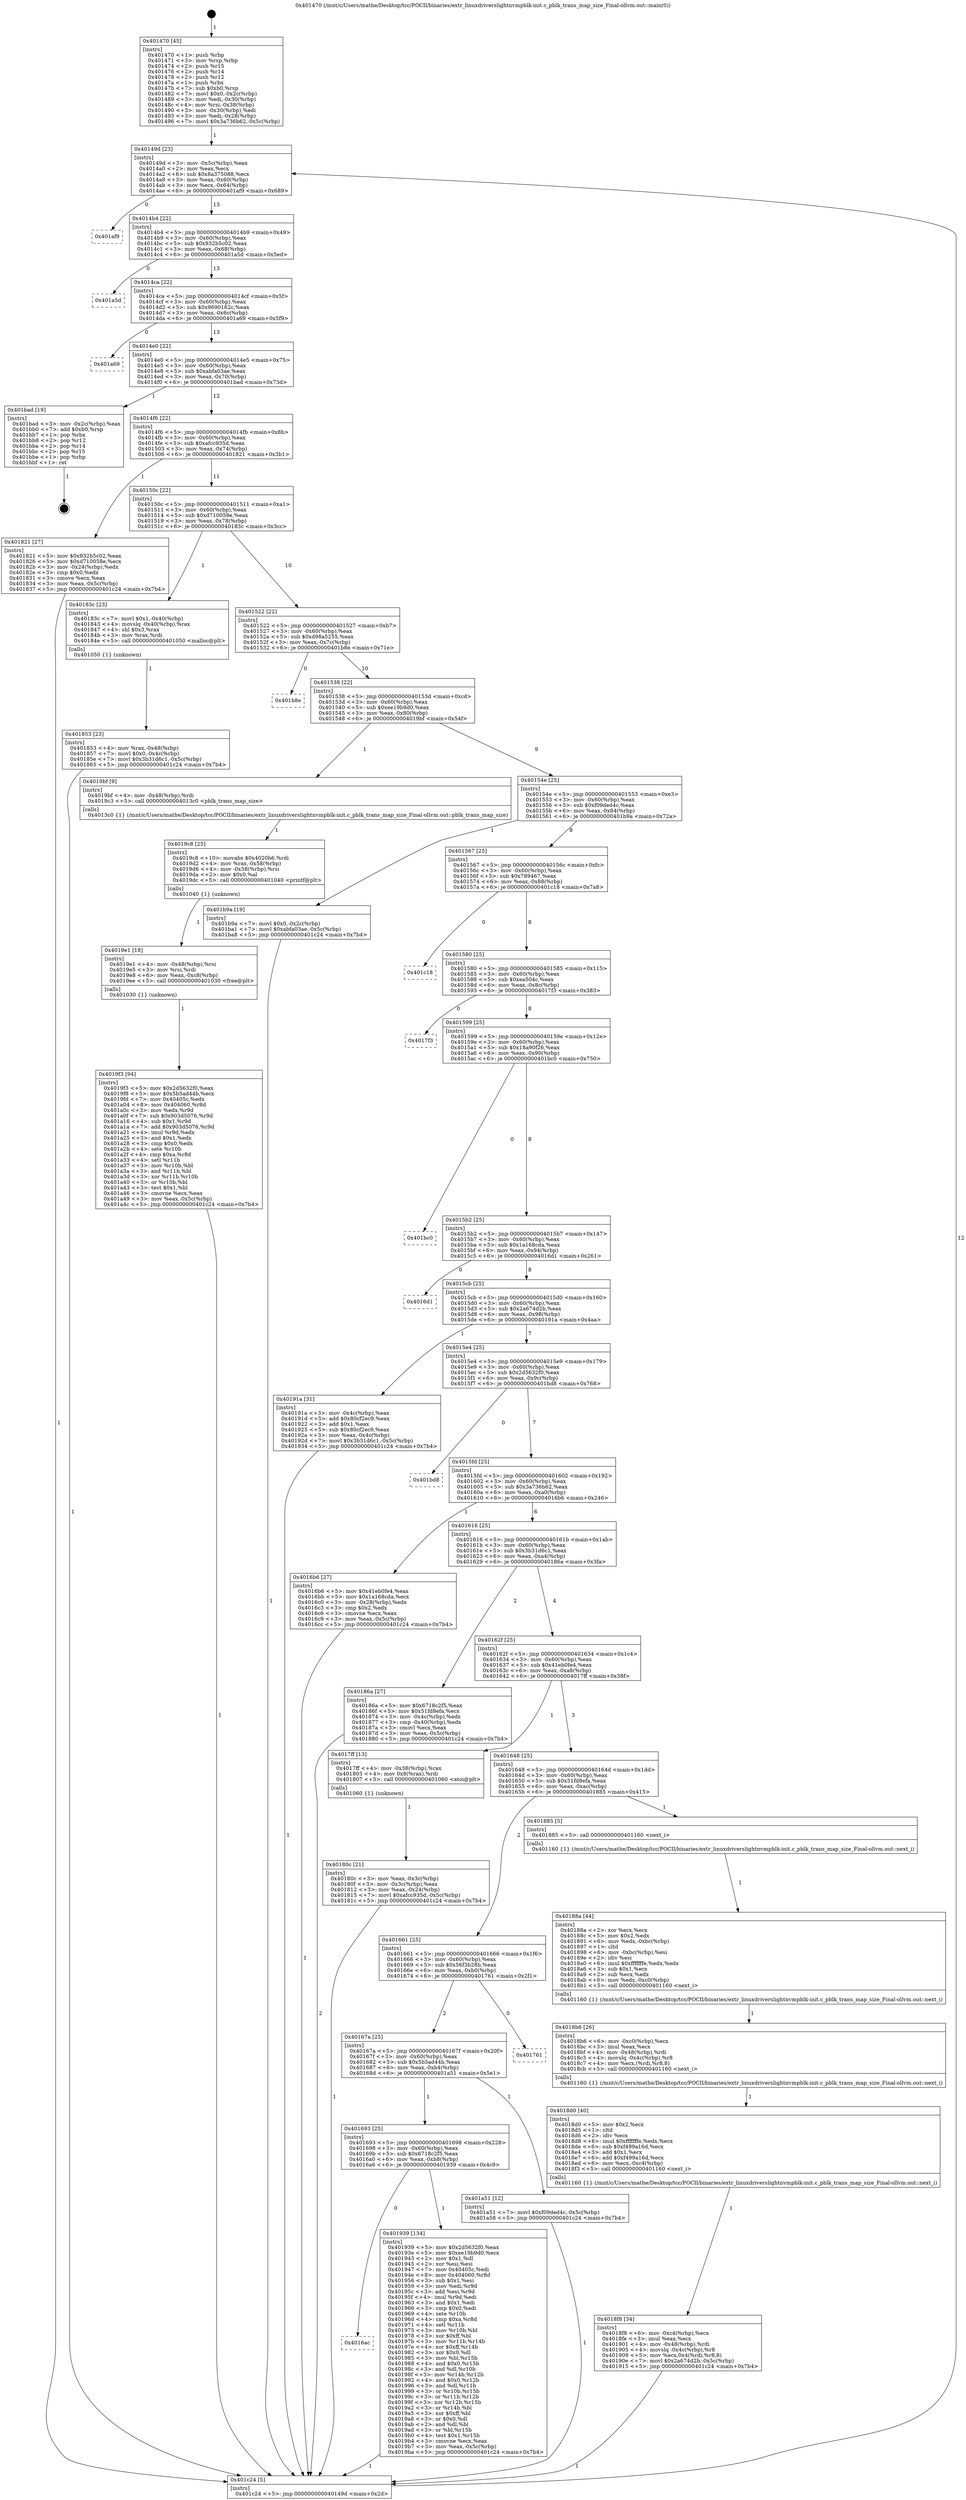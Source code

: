 digraph "0x401470" {
  label = "0x401470 (/mnt/c/Users/mathe/Desktop/tcc/POCII/binaries/extr_linuxdriverslightnvmpblk-init.c_pblk_trans_map_size_Final-ollvm.out::main(0))"
  labelloc = "t"
  node[shape=record]

  Entry [label="",width=0.3,height=0.3,shape=circle,fillcolor=black,style=filled]
  "0x40149d" [label="{
     0x40149d [23]\l
     | [instrs]\l
     &nbsp;&nbsp;0x40149d \<+3\>: mov -0x5c(%rbp),%eax\l
     &nbsp;&nbsp;0x4014a0 \<+2\>: mov %eax,%ecx\l
     &nbsp;&nbsp;0x4014a2 \<+6\>: sub $0x8a375088,%ecx\l
     &nbsp;&nbsp;0x4014a8 \<+3\>: mov %eax,-0x60(%rbp)\l
     &nbsp;&nbsp;0x4014ab \<+3\>: mov %ecx,-0x64(%rbp)\l
     &nbsp;&nbsp;0x4014ae \<+6\>: je 0000000000401af9 \<main+0x689\>\l
  }"]
  "0x401af9" [label="{
     0x401af9\l
  }", style=dashed]
  "0x4014b4" [label="{
     0x4014b4 [22]\l
     | [instrs]\l
     &nbsp;&nbsp;0x4014b4 \<+5\>: jmp 00000000004014b9 \<main+0x49\>\l
     &nbsp;&nbsp;0x4014b9 \<+3\>: mov -0x60(%rbp),%eax\l
     &nbsp;&nbsp;0x4014bc \<+5\>: sub $0x932b5c02,%eax\l
     &nbsp;&nbsp;0x4014c1 \<+3\>: mov %eax,-0x68(%rbp)\l
     &nbsp;&nbsp;0x4014c4 \<+6\>: je 0000000000401a5d \<main+0x5ed\>\l
  }"]
  Exit [label="",width=0.3,height=0.3,shape=circle,fillcolor=black,style=filled,peripheries=2]
  "0x401a5d" [label="{
     0x401a5d\l
  }", style=dashed]
  "0x4014ca" [label="{
     0x4014ca [22]\l
     | [instrs]\l
     &nbsp;&nbsp;0x4014ca \<+5\>: jmp 00000000004014cf \<main+0x5f\>\l
     &nbsp;&nbsp;0x4014cf \<+3\>: mov -0x60(%rbp),%eax\l
     &nbsp;&nbsp;0x4014d2 \<+5\>: sub $0x9690162c,%eax\l
     &nbsp;&nbsp;0x4014d7 \<+3\>: mov %eax,-0x6c(%rbp)\l
     &nbsp;&nbsp;0x4014da \<+6\>: je 0000000000401a69 \<main+0x5f9\>\l
  }"]
  "0x4019f3" [label="{
     0x4019f3 [94]\l
     | [instrs]\l
     &nbsp;&nbsp;0x4019f3 \<+5\>: mov $0x2d5632f0,%eax\l
     &nbsp;&nbsp;0x4019f8 \<+5\>: mov $0x5b5ad44b,%ecx\l
     &nbsp;&nbsp;0x4019fd \<+7\>: mov 0x40405c,%edx\l
     &nbsp;&nbsp;0x401a04 \<+8\>: mov 0x404060,%r8d\l
     &nbsp;&nbsp;0x401a0c \<+3\>: mov %edx,%r9d\l
     &nbsp;&nbsp;0x401a0f \<+7\>: sub $0x903d5076,%r9d\l
     &nbsp;&nbsp;0x401a16 \<+4\>: sub $0x1,%r9d\l
     &nbsp;&nbsp;0x401a1a \<+7\>: add $0x903d5076,%r9d\l
     &nbsp;&nbsp;0x401a21 \<+4\>: imul %r9d,%edx\l
     &nbsp;&nbsp;0x401a25 \<+3\>: and $0x1,%edx\l
     &nbsp;&nbsp;0x401a28 \<+3\>: cmp $0x0,%edx\l
     &nbsp;&nbsp;0x401a2b \<+4\>: sete %r10b\l
     &nbsp;&nbsp;0x401a2f \<+4\>: cmp $0xa,%r8d\l
     &nbsp;&nbsp;0x401a33 \<+4\>: setl %r11b\l
     &nbsp;&nbsp;0x401a37 \<+3\>: mov %r10b,%bl\l
     &nbsp;&nbsp;0x401a3a \<+3\>: and %r11b,%bl\l
     &nbsp;&nbsp;0x401a3d \<+3\>: xor %r11b,%r10b\l
     &nbsp;&nbsp;0x401a40 \<+3\>: or %r10b,%bl\l
     &nbsp;&nbsp;0x401a43 \<+3\>: test $0x1,%bl\l
     &nbsp;&nbsp;0x401a46 \<+3\>: cmovne %ecx,%eax\l
     &nbsp;&nbsp;0x401a49 \<+3\>: mov %eax,-0x5c(%rbp)\l
     &nbsp;&nbsp;0x401a4c \<+5\>: jmp 0000000000401c24 \<main+0x7b4\>\l
  }"]
  "0x401a69" [label="{
     0x401a69\l
  }", style=dashed]
  "0x4014e0" [label="{
     0x4014e0 [22]\l
     | [instrs]\l
     &nbsp;&nbsp;0x4014e0 \<+5\>: jmp 00000000004014e5 \<main+0x75\>\l
     &nbsp;&nbsp;0x4014e5 \<+3\>: mov -0x60(%rbp),%eax\l
     &nbsp;&nbsp;0x4014e8 \<+5\>: sub $0xabfa03ae,%eax\l
     &nbsp;&nbsp;0x4014ed \<+3\>: mov %eax,-0x70(%rbp)\l
     &nbsp;&nbsp;0x4014f0 \<+6\>: je 0000000000401bad \<main+0x73d\>\l
  }"]
  "0x4019e1" [label="{
     0x4019e1 [18]\l
     | [instrs]\l
     &nbsp;&nbsp;0x4019e1 \<+4\>: mov -0x48(%rbp),%rsi\l
     &nbsp;&nbsp;0x4019e5 \<+3\>: mov %rsi,%rdi\l
     &nbsp;&nbsp;0x4019e8 \<+6\>: mov %eax,-0xc8(%rbp)\l
     &nbsp;&nbsp;0x4019ee \<+5\>: call 0000000000401030 \<free@plt\>\l
     | [calls]\l
     &nbsp;&nbsp;0x401030 \{1\} (unknown)\l
  }"]
  "0x401bad" [label="{
     0x401bad [19]\l
     | [instrs]\l
     &nbsp;&nbsp;0x401bad \<+3\>: mov -0x2c(%rbp),%eax\l
     &nbsp;&nbsp;0x401bb0 \<+7\>: add $0xb0,%rsp\l
     &nbsp;&nbsp;0x401bb7 \<+1\>: pop %rbx\l
     &nbsp;&nbsp;0x401bb8 \<+2\>: pop %r12\l
     &nbsp;&nbsp;0x401bba \<+2\>: pop %r14\l
     &nbsp;&nbsp;0x401bbc \<+2\>: pop %r15\l
     &nbsp;&nbsp;0x401bbe \<+1\>: pop %rbp\l
     &nbsp;&nbsp;0x401bbf \<+1\>: ret\l
  }"]
  "0x4014f6" [label="{
     0x4014f6 [22]\l
     | [instrs]\l
     &nbsp;&nbsp;0x4014f6 \<+5\>: jmp 00000000004014fb \<main+0x8b\>\l
     &nbsp;&nbsp;0x4014fb \<+3\>: mov -0x60(%rbp),%eax\l
     &nbsp;&nbsp;0x4014fe \<+5\>: sub $0xafcc935d,%eax\l
     &nbsp;&nbsp;0x401503 \<+3\>: mov %eax,-0x74(%rbp)\l
     &nbsp;&nbsp;0x401506 \<+6\>: je 0000000000401821 \<main+0x3b1\>\l
  }"]
  "0x4019c8" [label="{
     0x4019c8 [25]\l
     | [instrs]\l
     &nbsp;&nbsp;0x4019c8 \<+10\>: movabs $0x4020b6,%rdi\l
     &nbsp;&nbsp;0x4019d2 \<+4\>: mov %rax,-0x58(%rbp)\l
     &nbsp;&nbsp;0x4019d6 \<+4\>: mov -0x58(%rbp),%rsi\l
     &nbsp;&nbsp;0x4019da \<+2\>: mov $0x0,%al\l
     &nbsp;&nbsp;0x4019dc \<+5\>: call 0000000000401040 \<printf@plt\>\l
     | [calls]\l
     &nbsp;&nbsp;0x401040 \{1\} (unknown)\l
  }"]
  "0x401821" [label="{
     0x401821 [27]\l
     | [instrs]\l
     &nbsp;&nbsp;0x401821 \<+5\>: mov $0x932b5c02,%eax\l
     &nbsp;&nbsp;0x401826 \<+5\>: mov $0xd710058e,%ecx\l
     &nbsp;&nbsp;0x40182b \<+3\>: mov -0x24(%rbp),%edx\l
     &nbsp;&nbsp;0x40182e \<+3\>: cmp $0x0,%edx\l
     &nbsp;&nbsp;0x401831 \<+3\>: cmove %ecx,%eax\l
     &nbsp;&nbsp;0x401834 \<+3\>: mov %eax,-0x5c(%rbp)\l
     &nbsp;&nbsp;0x401837 \<+5\>: jmp 0000000000401c24 \<main+0x7b4\>\l
  }"]
  "0x40150c" [label="{
     0x40150c [22]\l
     | [instrs]\l
     &nbsp;&nbsp;0x40150c \<+5\>: jmp 0000000000401511 \<main+0xa1\>\l
     &nbsp;&nbsp;0x401511 \<+3\>: mov -0x60(%rbp),%eax\l
     &nbsp;&nbsp;0x401514 \<+5\>: sub $0xd710058e,%eax\l
     &nbsp;&nbsp;0x401519 \<+3\>: mov %eax,-0x78(%rbp)\l
     &nbsp;&nbsp;0x40151c \<+6\>: je 000000000040183c \<main+0x3cc\>\l
  }"]
  "0x4016ac" [label="{
     0x4016ac\l
  }", style=dashed]
  "0x40183c" [label="{
     0x40183c [23]\l
     | [instrs]\l
     &nbsp;&nbsp;0x40183c \<+7\>: movl $0x1,-0x40(%rbp)\l
     &nbsp;&nbsp;0x401843 \<+4\>: movslq -0x40(%rbp),%rax\l
     &nbsp;&nbsp;0x401847 \<+4\>: shl $0x3,%rax\l
     &nbsp;&nbsp;0x40184b \<+3\>: mov %rax,%rdi\l
     &nbsp;&nbsp;0x40184e \<+5\>: call 0000000000401050 \<malloc@plt\>\l
     | [calls]\l
     &nbsp;&nbsp;0x401050 \{1\} (unknown)\l
  }"]
  "0x401522" [label="{
     0x401522 [22]\l
     | [instrs]\l
     &nbsp;&nbsp;0x401522 \<+5\>: jmp 0000000000401527 \<main+0xb7\>\l
     &nbsp;&nbsp;0x401527 \<+3\>: mov -0x60(%rbp),%eax\l
     &nbsp;&nbsp;0x40152a \<+5\>: sub $0xd98a5255,%eax\l
     &nbsp;&nbsp;0x40152f \<+3\>: mov %eax,-0x7c(%rbp)\l
     &nbsp;&nbsp;0x401532 \<+6\>: je 0000000000401b8e \<main+0x71e\>\l
  }"]
  "0x401939" [label="{
     0x401939 [134]\l
     | [instrs]\l
     &nbsp;&nbsp;0x401939 \<+5\>: mov $0x2d5632f0,%eax\l
     &nbsp;&nbsp;0x40193e \<+5\>: mov $0xee19b9d0,%ecx\l
     &nbsp;&nbsp;0x401943 \<+2\>: mov $0x1,%dl\l
     &nbsp;&nbsp;0x401945 \<+2\>: xor %esi,%esi\l
     &nbsp;&nbsp;0x401947 \<+7\>: mov 0x40405c,%edi\l
     &nbsp;&nbsp;0x40194e \<+8\>: mov 0x404060,%r8d\l
     &nbsp;&nbsp;0x401956 \<+3\>: sub $0x1,%esi\l
     &nbsp;&nbsp;0x401959 \<+3\>: mov %edi,%r9d\l
     &nbsp;&nbsp;0x40195c \<+3\>: add %esi,%r9d\l
     &nbsp;&nbsp;0x40195f \<+4\>: imul %r9d,%edi\l
     &nbsp;&nbsp;0x401963 \<+3\>: and $0x1,%edi\l
     &nbsp;&nbsp;0x401966 \<+3\>: cmp $0x0,%edi\l
     &nbsp;&nbsp;0x401969 \<+4\>: sete %r10b\l
     &nbsp;&nbsp;0x40196d \<+4\>: cmp $0xa,%r8d\l
     &nbsp;&nbsp;0x401971 \<+4\>: setl %r11b\l
     &nbsp;&nbsp;0x401975 \<+3\>: mov %r10b,%bl\l
     &nbsp;&nbsp;0x401978 \<+3\>: xor $0xff,%bl\l
     &nbsp;&nbsp;0x40197b \<+3\>: mov %r11b,%r14b\l
     &nbsp;&nbsp;0x40197e \<+4\>: xor $0xff,%r14b\l
     &nbsp;&nbsp;0x401982 \<+3\>: xor $0x0,%dl\l
     &nbsp;&nbsp;0x401985 \<+3\>: mov %bl,%r15b\l
     &nbsp;&nbsp;0x401988 \<+4\>: and $0x0,%r15b\l
     &nbsp;&nbsp;0x40198c \<+3\>: and %dl,%r10b\l
     &nbsp;&nbsp;0x40198f \<+3\>: mov %r14b,%r12b\l
     &nbsp;&nbsp;0x401992 \<+4\>: and $0x0,%r12b\l
     &nbsp;&nbsp;0x401996 \<+3\>: and %dl,%r11b\l
     &nbsp;&nbsp;0x401999 \<+3\>: or %r10b,%r15b\l
     &nbsp;&nbsp;0x40199c \<+3\>: or %r11b,%r12b\l
     &nbsp;&nbsp;0x40199f \<+3\>: xor %r12b,%r15b\l
     &nbsp;&nbsp;0x4019a2 \<+3\>: or %r14b,%bl\l
     &nbsp;&nbsp;0x4019a5 \<+3\>: xor $0xff,%bl\l
     &nbsp;&nbsp;0x4019a8 \<+3\>: or $0x0,%dl\l
     &nbsp;&nbsp;0x4019ab \<+2\>: and %dl,%bl\l
     &nbsp;&nbsp;0x4019ad \<+3\>: or %bl,%r15b\l
     &nbsp;&nbsp;0x4019b0 \<+4\>: test $0x1,%r15b\l
     &nbsp;&nbsp;0x4019b4 \<+3\>: cmovne %ecx,%eax\l
     &nbsp;&nbsp;0x4019b7 \<+3\>: mov %eax,-0x5c(%rbp)\l
     &nbsp;&nbsp;0x4019ba \<+5\>: jmp 0000000000401c24 \<main+0x7b4\>\l
  }"]
  "0x401b8e" [label="{
     0x401b8e\l
  }", style=dashed]
  "0x401538" [label="{
     0x401538 [22]\l
     | [instrs]\l
     &nbsp;&nbsp;0x401538 \<+5\>: jmp 000000000040153d \<main+0xcd\>\l
     &nbsp;&nbsp;0x40153d \<+3\>: mov -0x60(%rbp),%eax\l
     &nbsp;&nbsp;0x401540 \<+5\>: sub $0xee19b9d0,%eax\l
     &nbsp;&nbsp;0x401545 \<+3\>: mov %eax,-0x80(%rbp)\l
     &nbsp;&nbsp;0x401548 \<+6\>: je 00000000004019bf \<main+0x54f\>\l
  }"]
  "0x401693" [label="{
     0x401693 [25]\l
     | [instrs]\l
     &nbsp;&nbsp;0x401693 \<+5\>: jmp 0000000000401698 \<main+0x228\>\l
     &nbsp;&nbsp;0x401698 \<+3\>: mov -0x60(%rbp),%eax\l
     &nbsp;&nbsp;0x40169b \<+5\>: sub $0x6718c2f5,%eax\l
     &nbsp;&nbsp;0x4016a0 \<+6\>: mov %eax,-0xb8(%rbp)\l
     &nbsp;&nbsp;0x4016a6 \<+6\>: je 0000000000401939 \<main+0x4c9\>\l
  }"]
  "0x4019bf" [label="{
     0x4019bf [9]\l
     | [instrs]\l
     &nbsp;&nbsp;0x4019bf \<+4\>: mov -0x48(%rbp),%rdi\l
     &nbsp;&nbsp;0x4019c3 \<+5\>: call 00000000004013c0 \<pblk_trans_map_size\>\l
     | [calls]\l
     &nbsp;&nbsp;0x4013c0 \{1\} (/mnt/c/Users/mathe/Desktop/tcc/POCII/binaries/extr_linuxdriverslightnvmpblk-init.c_pblk_trans_map_size_Final-ollvm.out::pblk_trans_map_size)\l
  }"]
  "0x40154e" [label="{
     0x40154e [25]\l
     | [instrs]\l
     &nbsp;&nbsp;0x40154e \<+5\>: jmp 0000000000401553 \<main+0xe3\>\l
     &nbsp;&nbsp;0x401553 \<+3\>: mov -0x60(%rbp),%eax\l
     &nbsp;&nbsp;0x401556 \<+5\>: sub $0xf09ded4c,%eax\l
     &nbsp;&nbsp;0x40155b \<+6\>: mov %eax,-0x84(%rbp)\l
     &nbsp;&nbsp;0x401561 \<+6\>: je 0000000000401b9a \<main+0x72a\>\l
  }"]
  "0x401a51" [label="{
     0x401a51 [12]\l
     | [instrs]\l
     &nbsp;&nbsp;0x401a51 \<+7\>: movl $0xf09ded4c,-0x5c(%rbp)\l
     &nbsp;&nbsp;0x401a58 \<+5\>: jmp 0000000000401c24 \<main+0x7b4\>\l
  }"]
  "0x401b9a" [label="{
     0x401b9a [19]\l
     | [instrs]\l
     &nbsp;&nbsp;0x401b9a \<+7\>: movl $0x0,-0x2c(%rbp)\l
     &nbsp;&nbsp;0x401ba1 \<+7\>: movl $0xabfa03ae,-0x5c(%rbp)\l
     &nbsp;&nbsp;0x401ba8 \<+5\>: jmp 0000000000401c24 \<main+0x7b4\>\l
  }"]
  "0x401567" [label="{
     0x401567 [25]\l
     | [instrs]\l
     &nbsp;&nbsp;0x401567 \<+5\>: jmp 000000000040156c \<main+0xfc\>\l
     &nbsp;&nbsp;0x40156c \<+3\>: mov -0x60(%rbp),%eax\l
     &nbsp;&nbsp;0x40156f \<+5\>: sub $0x789467,%eax\l
     &nbsp;&nbsp;0x401574 \<+6\>: mov %eax,-0x88(%rbp)\l
     &nbsp;&nbsp;0x40157a \<+6\>: je 0000000000401c18 \<main+0x7a8\>\l
  }"]
  "0x40167a" [label="{
     0x40167a [25]\l
     | [instrs]\l
     &nbsp;&nbsp;0x40167a \<+5\>: jmp 000000000040167f \<main+0x20f\>\l
     &nbsp;&nbsp;0x40167f \<+3\>: mov -0x60(%rbp),%eax\l
     &nbsp;&nbsp;0x401682 \<+5\>: sub $0x5b5ad44b,%eax\l
     &nbsp;&nbsp;0x401687 \<+6\>: mov %eax,-0xb4(%rbp)\l
     &nbsp;&nbsp;0x40168d \<+6\>: je 0000000000401a51 \<main+0x5e1\>\l
  }"]
  "0x401c18" [label="{
     0x401c18\l
  }", style=dashed]
  "0x401580" [label="{
     0x401580 [25]\l
     | [instrs]\l
     &nbsp;&nbsp;0x401580 \<+5\>: jmp 0000000000401585 \<main+0x115\>\l
     &nbsp;&nbsp;0x401585 \<+3\>: mov -0x60(%rbp),%eax\l
     &nbsp;&nbsp;0x401588 \<+5\>: sub $0xea504c,%eax\l
     &nbsp;&nbsp;0x40158d \<+6\>: mov %eax,-0x8c(%rbp)\l
     &nbsp;&nbsp;0x401593 \<+6\>: je 00000000004017f3 \<main+0x383\>\l
  }"]
  "0x401761" [label="{
     0x401761\l
  }", style=dashed]
  "0x4017f3" [label="{
     0x4017f3\l
  }", style=dashed]
  "0x401599" [label="{
     0x401599 [25]\l
     | [instrs]\l
     &nbsp;&nbsp;0x401599 \<+5\>: jmp 000000000040159e \<main+0x12e\>\l
     &nbsp;&nbsp;0x40159e \<+3\>: mov -0x60(%rbp),%eax\l
     &nbsp;&nbsp;0x4015a1 \<+5\>: sub $0x18a90f26,%eax\l
     &nbsp;&nbsp;0x4015a6 \<+6\>: mov %eax,-0x90(%rbp)\l
     &nbsp;&nbsp;0x4015ac \<+6\>: je 0000000000401bc0 \<main+0x750\>\l
  }"]
  "0x4018f8" [label="{
     0x4018f8 [34]\l
     | [instrs]\l
     &nbsp;&nbsp;0x4018f8 \<+6\>: mov -0xc4(%rbp),%ecx\l
     &nbsp;&nbsp;0x4018fe \<+3\>: imul %eax,%ecx\l
     &nbsp;&nbsp;0x401901 \<+4\>: mov -0x48(%rbp),%rdi\l
     &nbsp;&nbsp;0x401905 \<+4\>: movslq -0x4c(%rbp),%r8\l
     &nbsp;&nbsp;0x401909 \<+5\>: mov %ecx,0x4(%rdi,%r8,8)\l
     &nbsp;&nbsp;0x40190e \<+7\>: movl $0x2a674d2b,-0x5c(%rbp)\l
     &nbsp;&nbsp;0x401915 \<+5\>: jmp 0000000000401c24 \<main+0x7b4\>\l
  }"]
  "0x401bc0" [label="{
     0x401bc0\l
  }", style=dashed]
  "0x4015b2" [label="{
     0x4015b2 [25]\l
     | [instrs]\l
     &nbsp;&nbsp;0x4015b2 \<+5\>: jmp 00000000004015b7 \<main+0x147\>\l
     &nbsp;&nbsp;0x4015b7 \<+3\>: mov -0x60(%rbp),%eax\l
     &nbsp;&nbsp;0x4015ba \<+5\>: sub $0x1a168cda,%eax\l
     &nbsp;&nbsp;0x4015bf \<+6\>: mov %eax,-0x94(%rbp)\l
     &nbsp;&nbsp;0x4015c5 \<+6\>: je 00000000004016d1 \<main+0x261\>\l
  }"]
  "0x4018d0" [label="{
     0x4018d0 [40]\l
     | [instrs]\l
     &nbsp;&nbsp;0x4018d0 \<+5\>: mov $0x2,%ecx\l
     &nbsp;&nbsp;0x4018d5 \<+1\>: cltd\l
     &nbsp;&nbsp;0x4018d6 \<+2\>: idiv %ecx\l
     &nbsp;&nbsp;0x4018d8 \<+6\>: imul $0xfffffffe,%edx,%ecx\l
     &nbsp;&nbsp;0x4018de \<+6\>: sub $0xf499a16d,%ecx\l
     &nbsp;&nbsp;0x4018e4 \<+3\>: add $0x1,%ecx\l
     &nbsp;&nbsp;0x4018e7 \<+6\>: add $0xf499a16d,%ecx\l
     &nbsp;&nbsp;0x4018ed \<+6\>: mov %ecx,-0xc4(%rbp)\l
     &nbsp;&nbsp;0x4018f3 \<+5\>: call 0000000000401160 \<next_i\>\l
     | [calls]\l
     &nbsp;&nbsp;0x401160 \{1\} (/mnt/c/Users/mathe/Desktop/tcc/POCII/binaries/extr_linuxdriverslightnvmpblk-init.c_pblk_trans_map_size_Final-ollvm.out::next_i)\l
  }"]
  "0x4016d1" [label="{
     0x4016d1\l
  }", style=dashed]
  "0x4015cb" [label="{
     0x4015cb [25]\l
     | [instrs]\l
     &nbsp;&nbsp;0x4015cb \<+5\>: jmp 00000000004015d0 \<main+0x160\>\l
     &nbsp;&nbsp;0x4015d0 \<+3\>: mov -0x60(%rbp),%eax\l
     &nbsp;&nbsp;0x4015d3 \<+5\>: sub $0x2a674d2b,%eax\l
     &nbsp;&nbsp;0x4015d8 \<+6\>: mov %eax,-0x98(%rbp)\l
     &nbsp;&nbsp;0x4015de \<+6\>: je 000000000040191a \<main+0x4aa\>\l
  }"]
  "0x4018b6" [label="{
     0x4018b6 [26]\l
     | [instrs]\l
     &nbsp;&nbsp;0x4018b6 \<+6\>: mov -0xc0(%rbp),%ecx\l
     &nbsp;&nbsp;0x4018bc \<+3\>: imul %eax,%ecx\l
     &nbsp;&nbsp;0x4018bf \<+4\>: mov -0x48(%rbp),%rdi\l
     &nbsp;&nbsp;0x4018c3 \<+4\>: movslq -0x4c(%rbp),%r8\l
     &nbsp;&nbsp;0x4018c7 \<+4\>: mov %ecx,(%rdi,%r8,8)\l
     &nbsp;&nbsp;0x4018cb \<+5\>: call 0000000000401160 \<next_i\>\l
     | [calls]\l
     &nbsp;&nbsp;0x401160 \{1\} (/mnt/c/Users/mathe/Desktop/tcc/POCII/binaries/extr_linuxdriverslightnvmpblk-init.c_pblk_trans_map_size_Final-ollvm.out::next_i)\l
  }"]
  "0x40191a" [label="{
     0x40191a [31]\l
     | [instrs]\l
     &nbsp;&nbsp;0x40191a \<+3\>: mov -0x4c(%rbp),%eax\l
     &nbsp;&nbsp;0x40191d \<+5\>: add $0x80cf2ec9,%eax\l
     &nbsp;&nbsp;0x401922 \<+3\>: add $0x1,%eax\l
     &nbsp;&nbsp;0x401925 \<+5\>: sub $0x80cf2ec9,%eax\l
     &nbsp;&nbsp;0x40192a \<+3\>: mov %eax,-0x4c(%rbp)\l
     &nbsp;&nbsp;0x40192d \<+7\>: movl $0x3b31d6c1,-0x5c(%rbp)\l
     &nbsp;&nbsp;0x401934 \<+5\>: jmp 0000000000401c24 \<main+0x7b4\>\l
  }"]
  "0x4015e4" [label="{
     0x4015e4 [25]\l
     | [instrs]\l
     &nbsp;&nbsp;0x4015e4 \<+5\>: jmp 00000000004015e9 \<main+0x179\>\l
     &nbsp;&nbsp;0x4015e9 \<+3\>: mov -0x60(%rbp),%eax\l
     &nbsp;&nbsp;0x4015ec \<+5\>: sub $0x2d5632f0,%eax\l
     &nbsp;&nbsp;0x4015f1 \<+6\>: mov %eax,-0x9c(%rbp)\l
     &nbsp;&nbsp;0x4015f7 \<+6\>: je 0000000000401bd8 \<main+0x768\>\l
  }"]
  "0x40188a" [label="{
     0x40188a [44]\l
     | [instrs]\l
     &nbsp;&nbsp;0x40188a \<+2\>: xor %ecx,%ecx\l
     &nbsp;&nbsp;0x40188c \<+5\>: mov $0x2,%edx\l
     &nbsp;&nbsp;0x401891 \<+6\>: mov %edx,-0xbc(%rbp)\l
     &nbsp;&nbsp;0x401897 \<+1\>: cltd\l
     &nbsp;&nbsp;0x401898 \<+6\>: mov -0xbc(%rbp),%esi\l
     &nbsp;&nbsp;0x40189e \<+2\>: idiv %esi\l
     &nbsp;&nbsp;0x4018a0 \<+6\>: imul $0xfffffffe,%edx,%edx\l
     &nbsp;&nbsp;0x4018a6 \<+3\>: sub $0x1,%ecx\l
     &nbsp;&nbsp;0x4018a9 \<+2\>: sub %ecx,%edx\l
     &nbsp;&nbsp;0x4018ab \<+6\>: mov %edx,-0xc0(%rbp)\l
     &nbsp;&nbsp;0x4018b1 \<+5\>: call 0000000000401160 \<next_i\>\l
     | [calls]\l
     &nbsp;&nbsp;0x401160 \{1\} (/mnt/c/Users/mathe/Desktop/tcc/POCII/binaries/extr_linuxdriverslightnvmpblk-init.c_pblk_trans_map_size_Final-ollvm.out::next_i)\l
  }"]
  "0x401bd8" [label="{
     0x401bd8\l
  }", style=dashed]
  "0x4015fd" [label="{
     0x4015fd [25]\l
     | [instrs]\l
     &nbsp;&nbsp;0x4015fd \<+5\>: jmp 0000000000401602 \<main+0x192\>\l
     &nbsp;&nbsp;0x401602 \<+3\>: mov -0x60(%rbp),%eax\l
     &nbsp;&nbsp;0x401605 \<+5\>: sub $0x3a736b62,%eax\l
     &nbsp;&nbsp;0x40160a \<+6\>: mov %eax,-0xa0(%rbp)\l
     &nbsp;&nbsp;0x401610 \<+6\>: je 00000000004016b6 \<main+0x246\>\l
  }"]
  "0x401661" [label="{
     0x401661 [25]\l
     | [instrs]\l
     &nbsp;&nbsp;0x401661 \<+5\>: jmp 0000000000401666 \<main+0x1f6\>\l
     &nbsp;&nbsp;0x401666 \<+3\>: mov -0x60(%rbp),%eax\l
     &nbsp;&nbsp;0x401669 \<+5\>: sub $0x56f3b28b,%eax\l
     &nbsp;&nbsp;0x40166e \<+6\>: mov %eax,-0xb0(%rbp)\l
     &nbsp;&nbsp;0x401674 \<+6\>: je 0000000000401761 \<main+0x2f1\>\l
  }"]
  "0x4016b6" [label="{
     0x4016b6 [27]\l
     | [instrs]\l
     &nbsp;&nbsp;0x4016b6 \<+5\>: mov $0x41eb0fe4,%eax\l
     &nbsp;&nbsp;0x4016bb \<+5\>: mov $0x1a168cda,%ecx\l
     &nbsp;&nbsp;0x4016c0 \<+3\>: mov -0x28(%rbp),%edx\l
     &nbsp;&nbsp;0x4016c3 \<+3\>: cmp $0x2,%edx\l
     &nbsp;&nbsp;0x4016c6 \<+3\>: cmovne %ecx,%eax\l
     &nbsp;&nbsp;0x4016c9 \<+3\>: mov %eax,-0x5c(%rbp)\l
     &nbsp;&nbsp;0x4016cc \<+5\>: jmp 0000000000401c24 \<main+0x7b4\>\l
  }"]
  "0x401616" [label="{
     0x401616 [25]\l
     | [instrs]\l
     &nbsp;&nbsp;0x401616 \<+5\>: jmp 000000000040161b \<main+0x1ab\>\l
     &nbsp;&nbsp;0x40161b \<+3\>: mov -0x60(%rbp),%eax\l
     &nbsp;&nbsp;0x40161e \<+5\>: sub $0x3b31d6c1,%eax\l
     &nbsp;&nbsp;0x401623 \<+6\>: mov %eax,-0xa4(%rbp)\l
     &nbsp;&nbsp;0x401629 \<+6\>: je 000000000040186a \<main+0x3fa\>\l
  }"]
  "0x401c24" [label="{
     0x401c24 [5]\l
     | [instrs]\l
     &nbsp;&nbsp;0x401c24 \<+5\>: jmp 000000000040149d \<main+0x2d\>\l
  }"]
  "0x401470" [label="{
     0x401470 [45]\l
     | [instrs]\l
     &nbsp;&nbsp;0x401470 \<+1\>: push %rbp\l
     &nbsp;&nbsp;0x401471 \<+3\>: mov %rsp,%rbp\l
     &nbsp;&nbsp;0x401474 \<+2\>: push %r15\l
     &nbsp;&nbsp;0x401476 \<+2\>: push %r14\l
     &nbsp;&nbsp;0x401478 \<+2\>: push %r12\l
     &nbsp;&nbsp;0x40147a \<+1\>: push %rbx\l
     &nbsp;&nbsp;0x40147b \<+7\>: sub $0xb0,%rsp\l
     &nbsp;&nbsp;0x401482 \<+7\>: movl $0x0,-0x2c(%rbp)\l
     &nbsp;&nbsp;0x401489 \<+3\>: mov %edi,-0x30(%rbp)\l
     &nbsp;&nbsp;0x40148c \<+4\>: mov %rsi,-0x38(%rbp)\l
     &nbsp;&nbsp;0x401490 \<+3\>: mov -0x30(%rbp),%edi\l
     &nbsp;&nbsp;0x401493 \<+3\>: mov %edi,-0x28(%rbp)\l
     &nbsp;&nbsp;0x401496 \<+7\>: movl $0x3a736b62,-0x5c(%rbp)\l
  }"]
  "0x401885" [label="{
     0x401885 [5]\l
     | [instrs]\l
     &nbsp;&nbsp;0x401885 \<+5\>: call 0000000000401160 \<next_i\>\l
     | [calls]\l
     &nbsp;&nbsp;0x401160 \{1\} (/mnt/c/Users/mathe/Desktop/tcc/POCII/binaries/extr_linuxdriverslightnvmpblk-init.c_pblk_trans_map_size_Final-ollvm.out::next_i)\l
  }"]
  "0x40186a" [label="{
     0x40186a [27]\l
     | [instrs]\l
     &nbsp;&nbsp;0x40186a \<+5\>: mov $0x6718c2f5,%eax\l
     &nbsp;&nbsp;0x40186f \<+5\>: mov $0x51fd8efa,%ecx\l
     &nbsp;&nbsp;0x401874 \<+3\>: mov -0x4c(%rbp),%edx\l
     &nbsp;&nbsp;0x401877 \<+3\>: cmp -0x40(%rbp),%edx\l
     &nbsp;&nbsp;0x40187a \<+3\>: cmovl %ecx,%eax\l
     &nbsp;&nbsp;0x40187d \<+3\>: mov %eax,-0x5c(%rbp)\l
     &nbsp;&nbsp;0x401880 \<+5\>: jmp 0000000000401c24 \<main+0x7b4\>\l
  }"]
  "0x40162f" [label="{
     0x40162f [25]\l
     | [instrs]\l
     &nbsp;&nbsp;0x40162f \<+5\>: jmp 0000000000401634 \<main+0x1c4\>\l
     &nbsp;&nbsp;0x401634 \<+3\>: mov -0x60(%rbp),%eax\l
     &nbsp;&nbsp;0x401637 \<+5\>: sub $0x41eb0fe4,%eax\l
     &nbsp;&nbsp;0x40163c \<+6\>: mov %eax,-0xa8(%rbp)\l
     &nbsp;&nbsp;0x401642 \<+6\>: je 00000000004017ff \<main+0x38f\>\l
  }"]
  "0x401853" [label="{
     0x401853 [23]\l
     | [instrs]\l
     &nbsp;&nbsp;0x401853 \<+4\>: mov %rax,-0x48(%rbp)\l
     &nbsp;&nbsp;0x401857 \<+7\>: movl $0x0,-0x4c(%rbp)\l
     &nbsp;&nbsp;0x40185e \<+7\>: movl $0x3b31d6c1,-0x5c(%rbp)\l
     &nbsp;&nbsp;0x401865 \<+5\>: jmp 0000000000401c24 \<main+0x7b4\>\l
  }"]
  "0x4017ff" [label="{
     0x4017ff [13]\l
     | [instrs]\l
     &nbsp;&nbsp;0x4017ff \<+4\>: mov -0x38(%rbp),%rax\l
     &nbsp;&nbsp;0x401803 \<+4\>: mov 0x8(%rax),%rdi\l
     &nbsp;&nbsp;0x401807 \<+5\>: call 0000000000401060 \<atoi@plt\>\l
     | [calls]\l
     &nbsp;&nbsp;0x401060 \{1\} (unknown)\l
  }"]
  "0x401648" [label="{
     0x401648 [25]\l
     | [instrs]\l
     &nbsp;&nbsp;0x401648 \<+5\>: jmp 000000000040164d \<main+0x1dd\>\l
     &nbsp;&nbsp;0x40164d \<+3\>: mov -0x60(%rbp),%eax\l
     &nbsp;&nbsp;0x401650 \<+5\>: sub $0x51fd8efa,%eax\l
     &nbsp;&nbsp;0x401655 \<+6\>: mov %eax,-0xac(%rbp)\l
     &nbsp;&nbsp;0x40165b \<+6\>: je 0000000000401885 \<main+0x415\>\l
  }"]
  "0x40180c" [label="{
     0x40180c [21]\l
     | [instrs]\l
     &nbsp;&nbsp;0x40180c \<+3\>: mov %eax,-0x3c(%rbp)\l
     &nbsp;&nbsp;0x40180f \<+3\>: mov -0x3c(%rbp),%eax\l
     &nbsp;&nbsp;0x401812 \<+3\>: mov %eax,-0x24(%rbp)\l
     &nbsp;&nbsp;0x401815 \<+7\>: movl $0xafcc935d,-0x5c(%rbp)\l
     &nbsp;&nbsp;0x40181c \<+5\>: jmp 0000000000401c24 \<main+0x7b4\>\l
  }"]
  Entry -> "0x401470" [label=" 1"]
  "0x40149d" -> "0x401af9" [label=" 0"]
  "0x40149d" -> "0x4014b4" [label=" 13"]
  "0x401bad" -> Exit [label=" 1"]
  "0x4014b4" -> "0x401a5d" [label=" 0"]
  "0x4014b4" -> "0x4014ca" [label=" 13"]
  "0x401b9a" -> "0x401c24" [label=" 1"]
  "0x4014ca" -> "0x401a69" [label=" 0"]
  "0x4014ca" -> "0x4014e0" [label=" 13"]
  "0x401a51" -> "0x401c24" [label=" 1"]
  "0x4014e0" -> "0x401bad" [label=" 1"]
  "0x4014e0" -> "0x4014f6" [label=" 12"]
  "0x4019f3" -> "0x401c24" [label=" 1"]
  "0x4014f6" -> "0x401821" [label=" 1"]
  "0x4014f6" -> "0x40150c" [label=" 11"]
  "0x4019e1" -> "0x4019f3" [label=" 1"]
  "0x40150c" -> "0x40183c" [label=" 1"]
  "0x40150c" -> "0x401522" [label=" 10"]
  "0x4019c8" -> "0x4019e1" [label=" 1"]
  "0x401522" -> "0x401b8e" [label=" 0"]
  "0x401522" -> "0x401538" [label=" 10"]
  "0x4019bf" -> "0x4019c8" [label=" 1"]
  "0x401538" -> "0x4019bf" [label=" 1"]
  "0x401538" -> "0x40154e" [label=" 9"]
  "0x401693" -> "0x4016ac" [label=" 0"]
  "0x40154e" -> "0x401b9a" [label=" 1"]
  "0x40154e" -> "0x401567" [label=" 8"]
  "0x401693" -> "0x401939" [label=" 1"]
  "0x401567" -> "0x401c18" [label=" 0"]
  "0x401567" -> "0x401580" [label=" 8"]
  "0x40167a" -> "0x401693" [label=" 1"]
  "0x401580" -> "0x4017f3" [label=" 0"]
  "0x401580" -> "0x401599" [label=" 8"]
  "0x40167a" -> "0x401a51" [label=" 1"]
  "0x401599" -> "0x401bc0" [label=" 0"]
  "0x401599" -> "0x4015b2" [label=" 8"]
  "0x401661" -> "0x40167a" [label=" 2"]
  "0x4015b2" -> "0x4016d1" [label=" 0"]
  "0x4015b2" -> "0x4015cb" [label=" 8"]
  "0x401661" -> "0x401761" [label=" 0"]
  "0x4015cb" -> "0x40191a" [label=" 1"]
  "0x4015cb" -> "0x4015e4" [label=" 7"]
  "0x401939" -> "0x401c24" [label=" 1"]
  "0x4015e4" -> "0x401bd8" [label=" 0"]
  "0x4015e4" -> "0x4015fd" [label=" 7"]
  "0x40191a" -> "0x401c24" [label=" 1"]
  "0x4015fd" -> "0x4016b6" [label=" 1"]
  "0x4015fd" -> "0x401616" [label=" 6"]
  "0x4016b6" -> "0x401c24" [label=" 1"]
  "0x401470" -> "0x40149d" [label=" 1"]
  "0x401c24" -> "0x40149d" [label=" 12"]
  "0x4018f8" -> "0x401c24" [label=" 1"]
  "0x401616" -> "0x40186a" [label=" 2"]
  "0x401616" -> "0x40162f" [label=" 4"]
  "0x4018d0" -> "0x4018f8" [label=" 1"]
  "0x40162f" -> "0x4017ff" [label=" 1"]
  "0x40162f" -> "0x401648" [label=" 3"]
  "0x4017ff" -> "0x40180c" [label=" 1"]
  "0x40180c" -> "0x401c24" [label=" 1"]
  "0x401821" -> "0x401c24" [label=" 1"]
  "0x40183c" -> "0x401853" [label=" 1"]
  "0x401853" -> "0x401c24" [label=" 1"]
  "0x40186a" -> "0x401c24" [label=" 2"]
  "0x4018b6" -> "0x4018d0" [label=" 1"]
  "0x401648" -> "0x401885" [label=" 1"]
  "0x401648" -> "0x401661" [label=" 2"]
  "0x401885" -> "0x40188a" [label=" 1"]
  "0x40188a" -> "0x4018b6" [label=" 1"]
}
